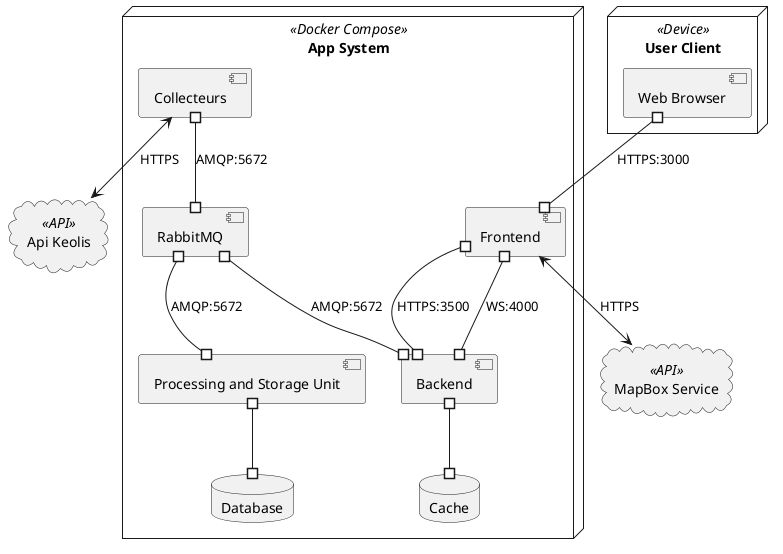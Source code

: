 @startuml
'https://plantuml.com/deployment-diagram

node "User Client" <<Device>> as UserClient {
 component "Web Browser" as Browser {
 }
}

    node "App System" <<Docker Compose>> as Docker {
                 component Backend as NestJS {
                 }
                 database Cache {
                 }

                  component RabbitMQ {
                  }
                  component "Processing and Storage Unit" as proc{

                  }
                  database Database {
                  }
                component Collecteurs {
                }
                component Frontend {
                }
    }

cloud "Api Keolis" <<API>> as keo{
}

cloud "MapBox Service" <<API>> as map{

}

Browser #--# Frontend : HTTPS:3000
Frontend #--# NestJS : HTTPS:3500
Frontend #--# NestJS : WS:4000
RabbitMQ #--# NestJS : AMQP:5672
RabbitMQ #--# proc : AMQP:5672
Collecteurs #--# RabbitMQ : AMQP:5672
proc #--# Database
NestJS #--# Cache
Collecteurs <--> keo : HTTPS
Frontend <--> map : HTTPS
@enduml